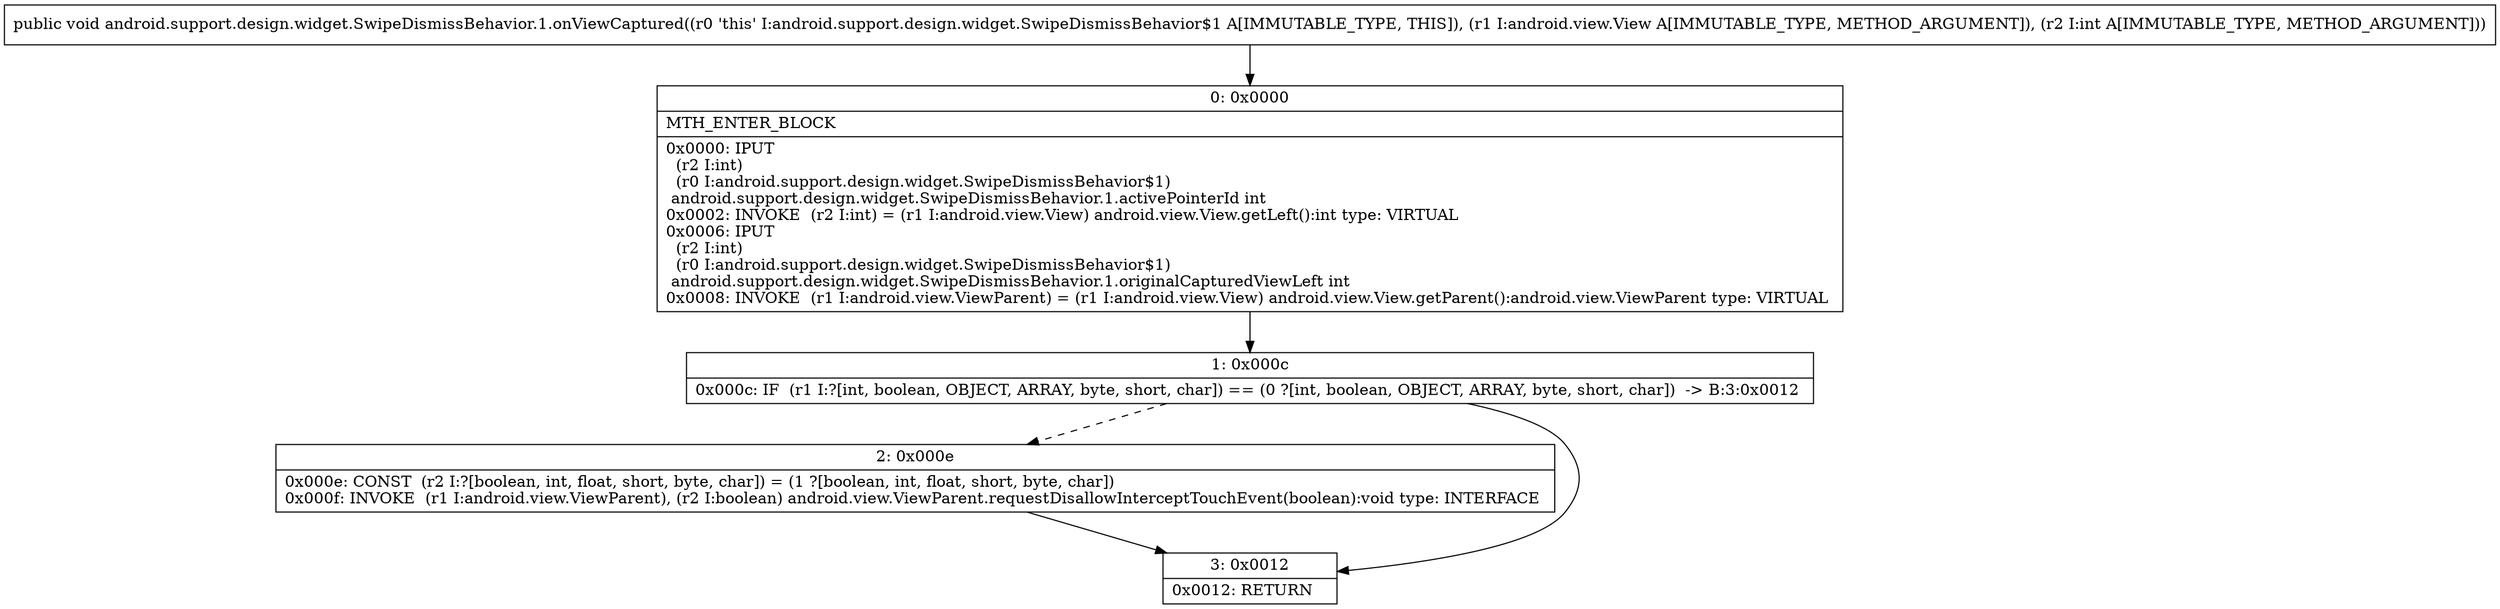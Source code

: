 digraph "CFG forandroid.support.design.widget.SwipeDismissBehavior.1.onViewCaptured(Landroid\/view\/View;I)V" {
Node_0 [shape=record,label="{0\:\ 0x0000|MTH_ENTER_BLOCK\l|0x0000: IPUT  \l  (r2 I:int)\l  (r0 I:android.support.design.widget.SwipeDismissBehavior$1)\l android.support.design.widget.SwipeDismissBehavior.1.activePointerId int \l0x0002: INVOKE  (r2 I:int) = (r1 I:android.view.View) android.view.View.getLeft():int type: VIRTUAL \l0x0006: IPUT  \l  (r2 I:int)\l  (r0 I:android.support.design.widget.SwipeDismissBehavior$1)\l android.support.design.widget.SwipeDismissBehavior.1.originalCapturedViewLeft int \l0x0008: INVOKE  (r1 I:android.view.ViewParent) = (r1 I:android.view.View) android.view.View.getParent():android.view.ViewParent type: VIRTUAL \l}"];
Node_1 [shape=record,label="{1\:\ 0x000c|0x000c: IF  (r1 I:?[int, boolean, OBJECT, ARRAY, byte, short, char]) == (0 ?[int, boolean, OBJECT, ARRAY, byte, short, char])  \-\> B:3:0x0012 \l}"];
Node_2 [shape=record,label="{2\:\ 0x000e|0x000e: CONST  (r2 I:?[boolean, int, float, short, byte, char]) = (1 ?[boolean, int, float, short, byte, char]) \l0x000f: INVOKE  (r1 I:android.view.ViewParent), (r2 I:boolean) android.view.ViewParent.requestDisallowInterceptTouchEvent(boolean):void type: INTERFACE \l}"];
Node_3 [shape=record,label="{3\:\ 0x0012|0x0012: RETURN   \l}"];
MethodNode[shape=record,label="{public void android.support.design.widget.SwipeDismissBehavior.1.onViewCaptured((r0 'this' I:android.support.design.widget.SwipeDismissBehavior$1 A[IMMUTABLE_TYPE, THIS]), (r1 I:android.view.View A[IMMUTABLE_TYPE, METHOD_ARGUMENT]), (r2 I:int A[IMMUTABLE_TYPE, METHOD_ARGUMENT])) }"];
MethodNode -> Node_0;
Node_0 -> Node_1;
Node_1 -> Node_2[style=dashed];
Node_1 -> Node_3;
Node_2 -> Node_3;
}

